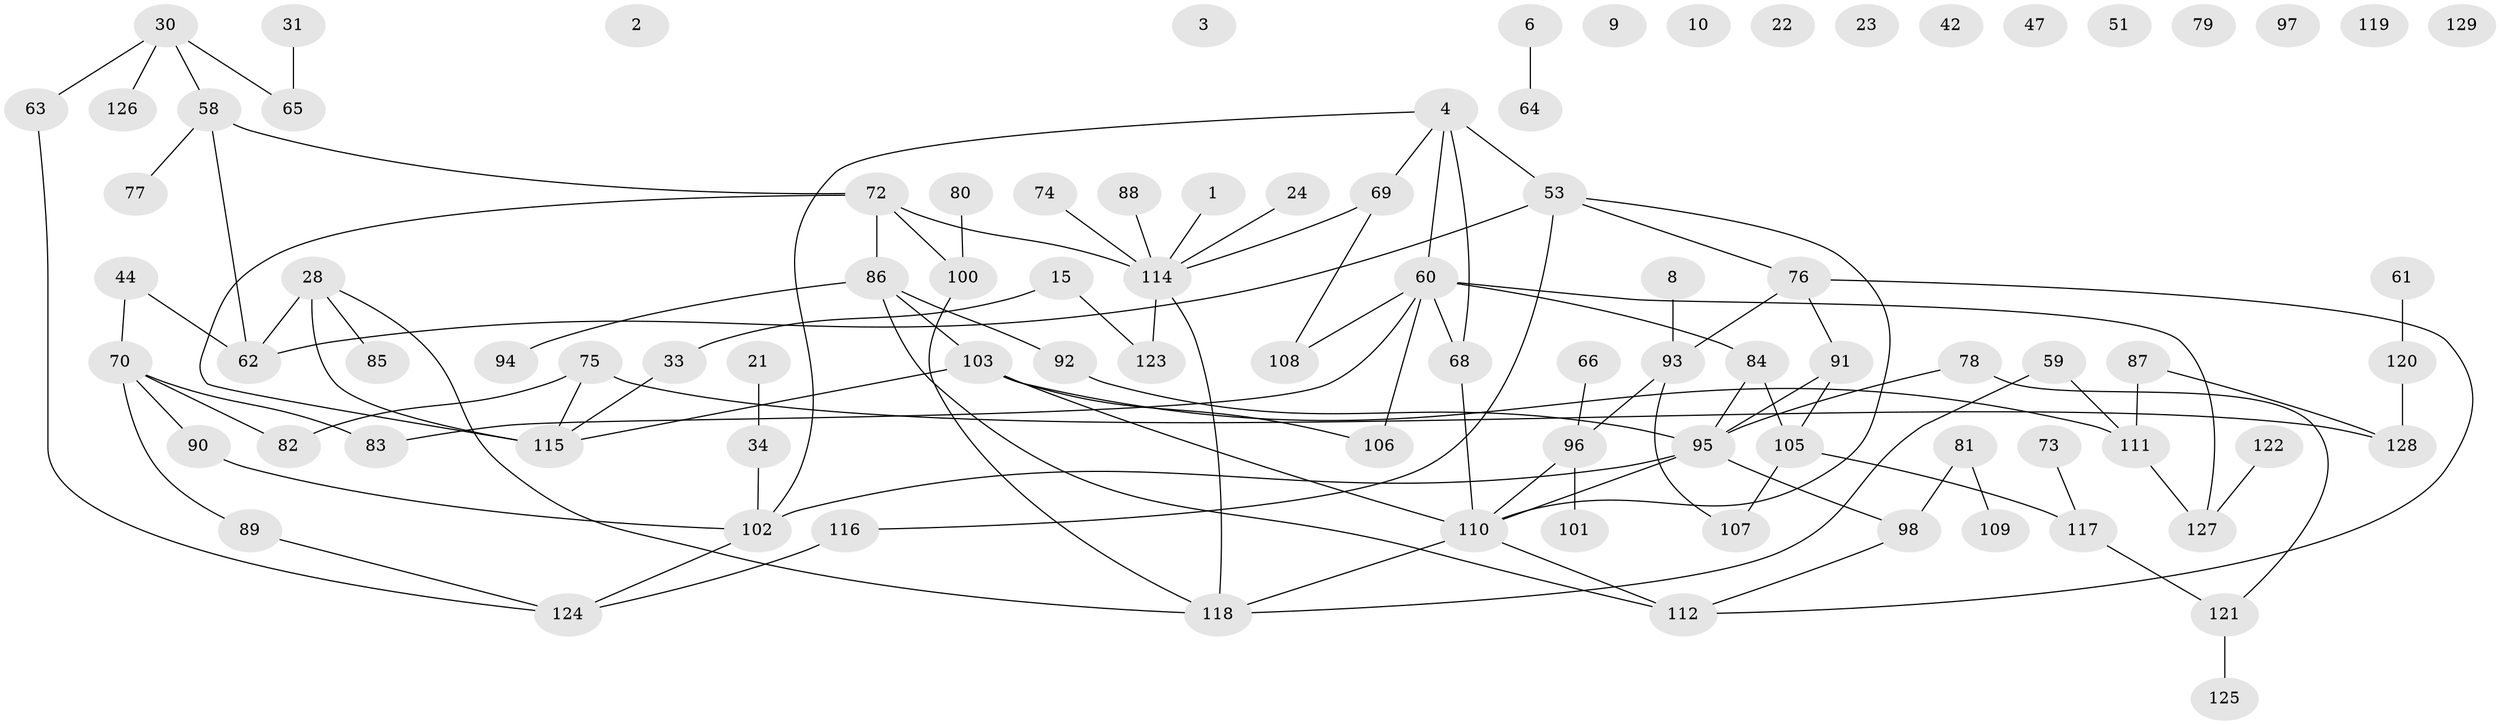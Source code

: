 // original degree distribution, {1: 0.20155038759689922, 0: 0.10077519379844961, 7: 0.007751937984496124, 2: 0.2868217054263566, 5: 0.05426356589147287, 3: 0.17054263565891473, 4: 0.16279069767441862, 6: 0.015503875968992248}
// Generated by graph-tools (version 1.1) at 2025/42/03/04/25 21:42:30]
// undirected, 90 vertices, 107 edges
graph export_dot {
graph [start="1"]
  node [color=gray90,style=filled];
  1;
  2;
  3;
  4;
  6;
  8;
  9;
  10;
  15;
  21;
  22;
  23;
  24;
  28;
  30;
  31;
  33;
  34 [super="+13"];
  42;
  44;
  47;
  51;
  53 [super="+52"];
  58;
  59;
  60 [super="+56"];
  61;
  62;
  63 [super="+27"];
  64;
  65;
  66;
  68 [super="+19"];
  69 [super="+50"];
  70 [super="+7+36"];
  72 [super="+54"];
  73;
  74;
  75;
  76;
  77;
  78;
  79;
  80;
  81;
  82;
  83;
  84 [super="+67"];
  85;
  86 [super="+43+46"];
  87;
  88;
  89;
  90;
  91 [super="+37"];
  92;
  93;
  94;
  95 [super="+49"];
  96;
  97;
  98 [super="+35+38"];
  100;
  101;
  102 [super="+32+99"];
  103 [super="+25"];
  105;
  106;
  107;
  108 [super="+5"];
  109;
  110 [super="+29+104"];
  111 [super="+18"];
  112;
  114 [super="+45"];
  115 [super="+113"];
  116;
  117;
  118 [super="+40"];
  119;
  120;
  121 [super="+57"];
  122;
  123;
  124;
  125;
  126;
  127 [super="+71"];
  128;
  129;
  1 -- 114;
  4 -- 60;
  4 -- 68 [weight=2];
  4 -- 102 [weight=2];
  4 -- 69;
  4 -- 53;
  6 -- 64;
  8 -- 93;
  15 -- 33;
  15 -- 123;
  21 -- 34;
  24 -- 114;
  28 -- 62;
  28 -- 85;
  28 -- 115 [weight=2];
  28 -- 118;
  30 -- 58;
  30 -- 63;
  30 -- 65;
  30 -- 126;
  31 -- 65;
  33 -- 115;
  34 -- 102;
  44 -- 62;
  44 -- 70;
  53 -- 62;
  53 -- 76;
  53 -- 116;
  53 -- 110;
  58 -- 62;
  58 -- 72;
  58 -- 77;
  59 -- 111;
  59 -- 118;
  60 -- 83;
  60 -- 127 [weight=2];
  60 -- 68;
  60 -- 106;
  60 -- 108;
  60 -- 84;
  61 -- 120;
  63 -- 124;
  66 -- 96;
  68 -- 110;
  69 -- 108;
  69 -- 114;
  70 -- 89;
  70 -- 82;
  70 -- 83;
  70 -- 90;
  72 -- 100;
  72 -- 114;
  72 -- 115;
  72 -- 86;
  73 -- 117;
  74 -- 114;
  75 -- 82;
  75 -- 115;
  75 -- 128;
  76 -- 91;
  76 -- 93;
  76 -- 112;
  78 -- 95;
  78 -- 121;
  80 -- 100;
  81 -- 109;
  81 -- 98;
  84 -- 105;
  84 -- 95;
  86 -- 94;
  86 -- 112;
  86 -- 103;
  86 -- 92;
  87 -- 111;
  87 -- 128;
  88 -- 114;
  89 -- 124;
  90 -- 102;
  91 -- 105;
  91 -- 95;
  92 -- 95;
  93 -- 96;
  93 -- 107;
  95 -- 98;
  95 -- 102;
  95 -- 110;
  96 -- 101;
  96 -- 110;
  98 -- 112;
  100 -- 118;
  102 -- 124;
  103 -- 106;
  103 -- 110 [weight=2];
  103 -- 115;
  103 -- 111;
  105 -- 107;
  105 -- 117;
  110 -- 112;
  110 -- 118;
  111 -- 127 [weight=2];
  114 -- 123;
  114 -- 118;
  116 -- 124;
  117 -- 121;
  120 -- 128;
  121 -- 125;
  122 -- 127;
}
